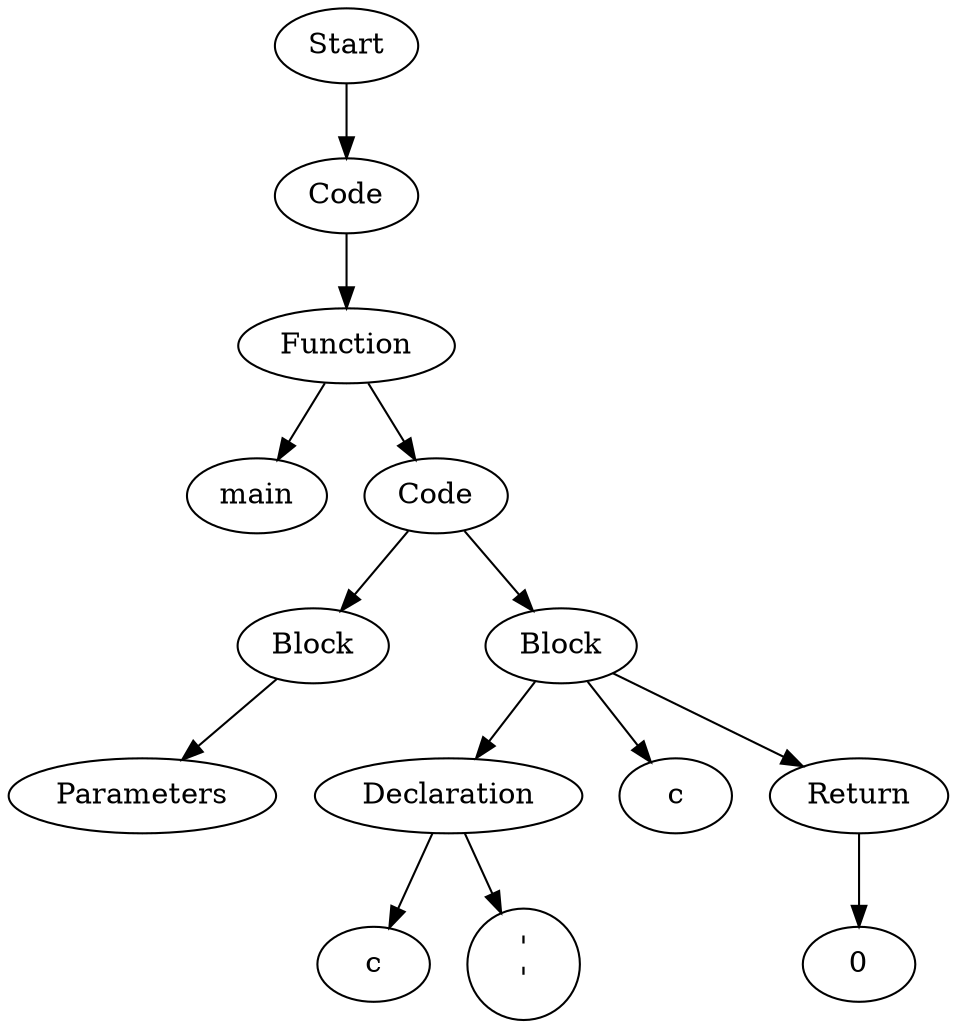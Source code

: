 digraph AST {
  "139136232696240" [label="Start"];
  "139136232696240" -> "139136232693600";
  "139136232693600" [label="Code"];
  "139136232693600" -> "139136232688512";
  "139136232688512" [label="Function"];
  "139136232688512" -> "139136232688464";
  "139136232688512" -> "139136232696816";
  "139136232688464" [label="main"];
  "139136232696816" [label="Code"];
  "139136232696816" -> "139136231989664";
  "139136232696816" -> "139136231989760";
  "139136231989664" [label="Block"];
  "139136231989664" -> "139136232695760";
  "139136232695760" [label="Parameters"];
  "139136231989760" [label="Block"];
  "139136231989760" -> "139136231875888";
  "139136231989760" -> "139136231866768";
  "139136231989760" -> "139136231881408";
  "139136231875888" [label="Declaration"];
  "139136231875888" -> "139136231868496";
  "139136231875888" -> "139136231988656";
  "139136231868496" [label="c"];
  "139136231988656" [label="'
'"];
  "139136231866768" [label="c"];
  "139136231881408" [label="Return"];
  "139136231881408" -> "139136231880832";
  "139136231880832" [label="0"];
}
